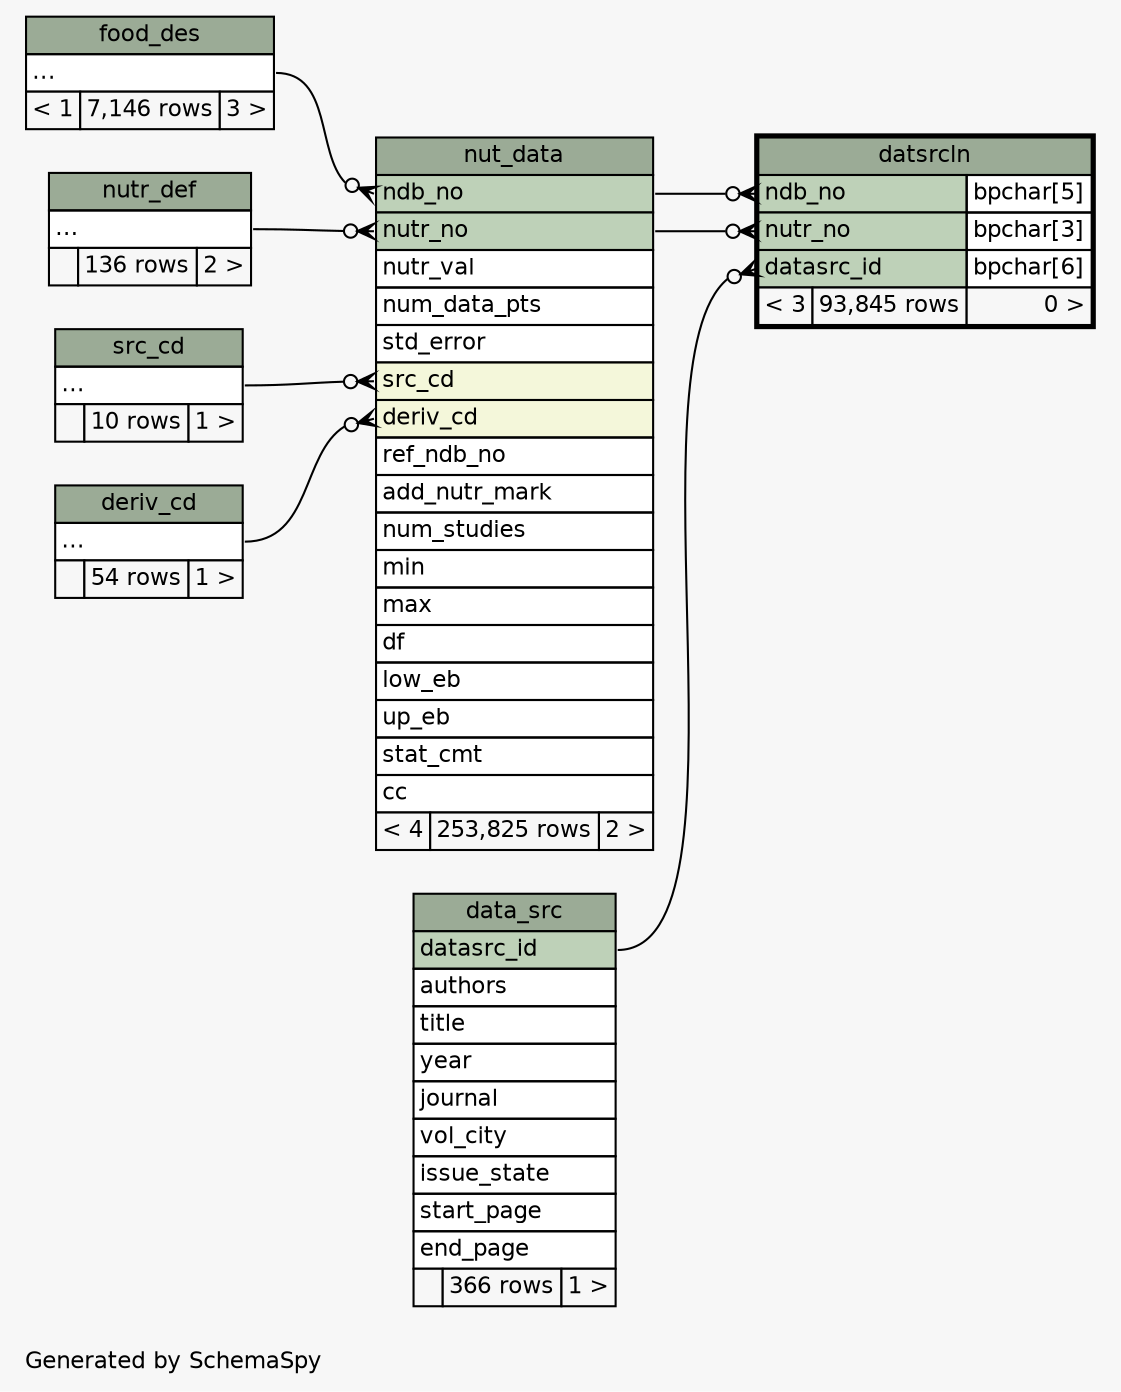 // dot 2.40.1 on Linux 5.4.0-80-generic
// SchemaSpy rev 590
digraph "twoDegreesRelationshipsDiagram" {
  graph [
    rankdir="RL"
    bgcolor="#f7f7f7"
    label="\nGenerated by SchemaSpy"
    labeljust="l"
    nodesep="0.18"
    ranksep="0.46"
    fontname="Helvetica"
    fontsize="11"
  ];
  node [
    fontname="Helvetica"
    fontsize="11"
    shape="plaintext"
  ];
  edge [
    arrowsize="0.8"
  ];
  "datsrcln":"datasrc_id":w -> "data_src":"datasrc_id":e [arrowhead=none dir=back arrowtail=crowodot];
  "datsrcln":"ndb_no":w -> "nut_data":"ndb_no":e [arrowhead=none dir=back arrowtail=crowodot];
  "datsrcln":"nutr_no":w -> "nut_data":"nutr_no":e [arrowhead=none dir=back arrowtail=crowodot];
  "nut_data":"deriv_cd":w -> "deriv_cd":"elipses":e [arrowhead=none dir=back arrowtail=crowodot];
  "nut_data":"ndb_no":w -> "food_des":"elipses":e [arrowhead=none dir=back arrowtail=crowodot];
  "nut_data":"nutr_no":w -> "nutr_def":"elipses":e [arrowhead=none dir=back arrowtail=crowodot];
  "nut_data":"src_cd":w -> "src_cd":"elipses":e [arrowhead=none dir=back arrowtail=crowodot];
  "data_src" [
    label=<
    <TABLE BORDER="0" CELLBORDER="1" CELLSPACING="0" BGCOLOR="#ffffff">
      <TR><TD COLSPAN="3" BGCOLOR="#9bab96" ALIGN="CENTER">data_src</TD></TR>
      <TR><TD PORT="datasrc_id" COLSPAN="3" BGCOLOR="#bed1b8" ALIGN="LEFT">datasrc_id</TD></TR>
      <TR><TD PORT="authors" COLSPAN="3" ALIGN="LEFT">authors</TD></TR>
      <TR><TD PORT="title" COLSPAN="3" ALIGN="LEFT">title</TD></TR>
      <TR><TD PORT="year" COLSPAN="3" ALIGN="LEFT">year</TD></TR>
      <TR><TD PORT="journal" COLSPAN="3" ALIGN="LEFT">journal</TD></TR>
      <TR><TD PORT="vol_city" COLSPAN="3" ALIGN="LEFT">vol_city</TD></TR>
      <TR><TD PORT="issue_state" COLSPAN="3" ALIGN="LEFT">issue_state</TD></TR>
      <TR><TD PORT="start_page" COLSPAN="3" ALIGN="LEFT">start_page</TD></TR>
      <TR><TD PORT="end_page" COLSPAN="3" ALIGN="LEFT">end_page</TD></TR>
      <TR><TD ALIGN="LEFT" BGCOLOR="#f7f7f7">  </TD><TD ALIGN="RIGHT" BGCOLOR="#f7f7f7">366 rows</TD><TD ALIGN="RIGHT" BGCOLOR="#f7f7f7">1 &gt;</TD></TR>
    </TABLE>>
    URL="data_src.html"
    tooltip="data_src"
  ];
  "datsrcln" [
    label=<
    <TABLE BORDER="2" CELLBORDER="1" CELLSPACING="0" BGCOLOR="#ffffff">
      <TR><TD COLSPAN="3" BGCOLOR="#9bab96" ALIGN="CENTER">datsrcln</TD></TR>
      <TR><TD PORT="ndb_no" COLSPAN="2" BGCOLOR="#bed1b8" ALIGN="LEFT">ndb_no</TD><TD PORT="ndb_no.type" ALIGN="LEFT">bpchar[5]</TD></TR>
      <TR><TD PORT="nutr_no" COLSPAN="2" BGCOLOR="#bed1b8" ALIGN="LEFT">nutr_no</TD><TD PORT="nutr_no.type" ALIGN="LEFT">bpchar[3]</TD></TR>
      <TR><TD PORT="datasrc_id" COLSPAN="2" BGCOLOR="#bed1b8" ALIGN="LEFT">datasrc_id</TD><TD PORT="datasrc_id.type" ALIGN="LEFT">bpchar[6]</TD></TR>
      <TR><TD ALIGN="LEFT" BGCOLOR="#f7f7f7">&lt; 3</TD><TD ALIGN="RIGHT" BGCOLOR="#f7f7f7">93,845 rows</TD><TD ALIGN="RIGHT" BGCOLOR="#f7f7f7">0 &gt;</TD></TR>
    </TABLE>>
    URL="datsrcln.html"
    tooltip="datsrcln"
  ];
  "deriv_cd" [
    label=<
    <TABLE BORDER="0" CELLBORDER="1" CELLSPACING="0" BGCOLOR="#ffffff">
      <TR><TD COLSPAN="3" BGCOLOR="#9bab96" ALIGN="CENTER">deriv_cd</TD></TR>
      <TR><TD PORT="elipses" COLSPAN="3" ALIGN="LEFT">...</TD></TR>
      <TR><TD ALIGN="LEFT" BGCOLOR="#f7f7f7">  </TD><TD ALIGN="RIGHT" BGCOLOR="#f7f7f7">54 rows</TD><TD ALIGN="RIGHT" BGCOLOR="#f7f7f7">1 &gt;</TD></TR>
    </TABLE>>
    URL="deriv_cd.html"
    tooltip="deriv_cd"
  ];
  "food_des" [
    label=<
    <TABLE BORDER="0" CELLBORDER="1" CELLSPACING="0" BGCOLOR="#ffffff">
      <TR><TD COLSPAN="3" BGCOLOR="#9bab96" ALIGN="CENTER">food_des</TD></TR>
      <TR><TD PORT="elipses" COLSPAN="3" ALIGN="LEFT">...</TD></TR>
      <TR><TD ALIGN="LEFT" BGCOLOR="#f7f7f7">&lt; 1</TD><TD ALIGN="RIGHT" BGCOLOR="#f7f7f7">7,146 rows</TD><TD ALIGN="RIGHT" BGCOLOR="#f7f7f7">3 &gt;</TD></TR>
    </TABLE>>
    URL="food_des.html"
    tooltip="food_des"
  ];
  "nut_data" [
    label=<
    <TABLE BORDER="0" CELLBORDER="1" CELLSPACING="0" BGCOLOR="#ffffff">
      <TR><TD COLSPAN="3" BGCOLOR="#9bab96" ALIGN="CENTER">nut_data</TD></TR>
      <TR><TD PORT="ndb_no" COLSPAN="3" BGCOLOR="#bed1b8" ALIGN="LEFT">ndb_no</TD></TR>
      <TR><TD PORT="nutr_no" COLSPAN="3" BGCOLOR="#bed1b8" ALIGN="LEFT">nutr_no</TD></TR>
      <TR><TD PORT="nutr_val" COLSPAN="3" ALIGN="LEFT">nutr_val</TD></TR>
      <TR><TD PORT="num_data_pts" COLSPAN="3" ALIGN="LEFT">num_data_pts</TD></TR>
      <TR><TD PORT="std_error" COLSPAN="3" ALIGN="LEFT">std_error</TD></TR>
      <TR><TD PORT="src_cd" COLSPAN="3" BGCOLOR="#f4f7da" ALIGN="LEFT">src_cd</TD></TR>
      <TR><TD PORT="deriv_cd" COLSPAN="3" BGCOLOR="#f4f7da" ALIGN="LEFT">deriv_cd</TD></TR>
      <TR><TD PORT="ref_ndb_no" COLSPAN="3" ALIGN="LEFT">ref_ndb_no</TD></TR>
      <TR><TD PORT="add_nutr_mark" COLSPAN="3" ALIGN="LEFT">add_nutr_mark</TD></TR>
      <TR><TD PORT="num_studies" COLSPAN="3" ALIGN="LEFT">num_studies</TD></TR>
      <TR><TD PORT="min" COLSPAN="3" ALIGN="LEFT">min</TD></TR>
      <TR><TD PORT="max" COLSPAN="3" ALIGN="LEFT">max</TD></TR>
      <TR><TD PORT="df" COLSPAN="3" ALIGN="LEFT">df</TD></TR>
      <TR><TD PORT="low_eb" COLSPAN="3" ALIGN="LEFT">low_eb</TD></TR>
      <TR><TD PORT="up_eb" COLSPAN="3" ALIGN="LEFT">up_eb</TD></TR>
      <TR><TD PORT="stat_cmt" COLSPAN="3" ALIGN="LEFT">stat_cmt</TD></TR>
      <TR><TD PORT="cc" COLSPAN="3" ALIGN="LEFT">cc</TD></TR>
      <TR><TD ALIGN="LEFT" BGCOLOR="#f7f7f7">&lt; 4</TD><TD ALIGN="RIGHT" BGCOLOR="#f7f7f7">253,825 rows</TD><TD ALIGN="RIGHT" BGCOLOR="#f7f7f7">2 &gt;</TD></TR>
    </TABLE>>
    URL="nut_data.html"
    tooltip="nut_data"
  ];
  "nutr_def" [
    label=<
    <TABLE BORDER="0" CELLBORDER="1" CELLSPACING="0" BGCOLOR="#ffffff">
      <TR><TD COLSPAN="3" BGCOLOR="#9bab96" ALIGN="CENTER">nutr_def</TD></TR>
      <TR><TD PORT="elipses" COLSPAN="3" ALIGN="LEFT">...</TD></TR>
      <TR><TD ALIGN="LEFT" BGCOLOR="#f7f7f7">  </TD><TD ALIGN="RIGHT" BGCOLOR="#f7f7f7">136 rows</TD><TD ALIGN="RIGHT" BGCOLOR="#f7f7f7">2 &gt;</TD></TR>
    </TABLE>>
    URL="nutr_def.html"
    tooltip="nutr_def"
  ];
  "src_cd" [
    label=<
    <TABLE BORDER="0" CELLBORDER="1" CELLSPACING="0" BGCOLOR="#ffffff">
      <TR><TD COLSPAN="3" BGCOLOR="#9bab96" ALIGN="CENTER">src_cd</TD></TR>
      <TR><TD PORT="elipses" COLSPAN="3" ALIGN="LEFT">...</TD></TR>
      <TR><TD ALIGN="LEFT" BGCOLOR="#f7f7f7">  </TD><TD ALIGN="RIGHT" BGCOLOR="#f7f7f7">10 rows</TD><TD ALIGN="RIGHT" BGCOLOR="#f7f7f7">1 &gt;</TD></TR>
    </TABLE>>
    URL="src_cd.html"
    tooltip="src_cd"
  ];
}
